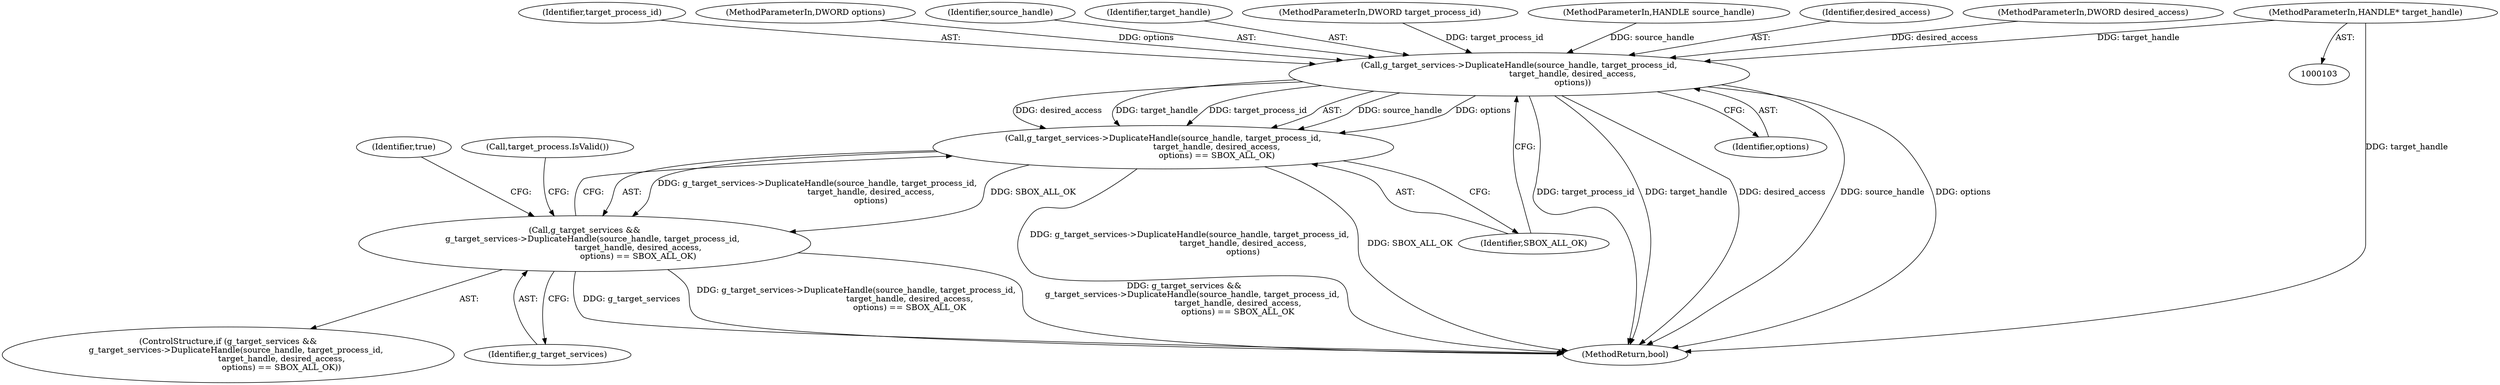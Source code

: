 digraph "0_Chrome_cd0bd79d6ebdb72183e6f0833673464cc10b3600_29@pointer" {
"1000106" [label="(MethodParameterIn,HANDLE* target_handle)"];
"1000115" [label="(Call,g_target_services->DuplicateHandle(source_handle, target_process_id,\n                                         target_handle, desired_access,\n                                         options))"];
"1000114" [label="(Call,g_target_services->DuplicateHandle(source_handle, target_process_id,\n                                         target_handle, desired_access,\n                                         options) == SBOX_ALL_OK)"];
"1000112" [label="(Call,g_target_services &&\n      g_target_services->DuplicateHandle(source_handle, target_process_id,\n                                         target_handle, desired_access,\n                                         options) == SBOX_ALL_OK)"];
"1000113" [label="(Identifier,g_target_services)"];
"1000121" [label="(Identifier,SBOX_ALL_OK)"];
"1000117" [label="(Identifier,target_process_id)"];
"1000111" [label="(ControlStructure,if (g_target_services &&\n      g_target_services->DuplicateHandle(source_handle, target_process_id,\n                                         target_handle, desired_access,\n                                         options) == SBOX_ALL_OK))"];
"1000108" [label="(MethodParameterIn,DWORD options)"];
"1000131" [label="(MethodReturn,bool)"];
"1000106" [label="(MethodParameterIn,HANDLE* target_handle)"];
"1000115" [label="(Call,g_target_services->DuplicateHandle(source_handle, target_process_id,\n                                         target_handle, desired_access,\n                                         options))"];
"1000120" [label="(Identifier,options)"];
"1000116" [label="(Identifier,source_handle)"];
"1000124" [label="(Identifier,true)"];
"1000118" [label="(Identifier,target_handle)"];
"1000127" [label="(Call,target_process.IsValid())"];
"1000105" [label="(MethodParameterIn,DWORD target_process_id)"];
"1000104" [label="(MethodParameterIn,HANDLE source_handle)"];
"1000119" [label="(Identifier,desired_access)"];
"1000107" [label="(MethodParameterIn,DWORD desired_access)"];
"1000112" [label="(Call,g_target_services &&\n      g_target_services->DuplicateHandle(source_handle, target_process_id,\n                                         target_handle, desired_access,\n                                         options) == SBOX_ALL_OK)"];
"1000114" [label="(Call,g_target_services->DuplicateHandle(source_handle, target_process_id,\n                                         target_handle, desired_access,\n                                         options) == SBOX_ALL_OK)"];
"1000106" -> "1000103"  [label="AST: "];
"1000106" -> "1000131"  [label="DDG: target_handle"];
"1000106" -> "1000115"  [label="DDG: target_handle"];
"1000115" -> "1000114"  [label="AST: "];
"1000115" -> "1000120"  [label="CFG: "];
"1000116" -> "1000115"  [label="AST: "];
"1000117" -> "1000115"  [label="AST: "];
"1000118" -> "1000115"  [label="AST: "];
"1000119" -> "1000115"  [label="AST: "];
"1000120" -> "1000115"  [label="AST: "];
"1000121" -> "1000115"  [label="CFG: "];
"1000115" -> "1000131"  [label="DDG: target_process_id"];
"1000115" -> "1000131"  [label="DDG: target_handle"];
"1000115" -> "1000131"  [label="DDG: desired_access"];
"1000115" -> "1000131"  [label="DDG: source_handle"];
"1000115" -> "1000131"  [label="DDG: options"];
"1000115" -> "1000114"  [label="DDG: source_handle"];
"1000115" -> "1000114"  [label="DDG: options"];
"1000115" -> "1000114"  [label="DDG: desired_access"];
"1000115" -> "1000114"  [label="DDG: target_handle"];
"1000115" -> "1000114"  [label="DDG: target_process_id"];
"1000104" -> "1000115"  [label="DDG: source_handle"];
"1000105" -> "1000115"  [label="DDG: target_process_id"];
"1000107" -> "1000115"  [label="DDG: desired_access"];
"1000108" -> "1000115"  [label="DDG: options"];
"1000114" -> "1000112"  [label="AST: "];
"1000114" -> "1000121"  [label="CFG: "];
"1000121" -> "1000114"  [label="AST: "];
"1000112" -> "1000114"  [label="CFG: "];
"1000114" -> "1000131"  [label="DDG: g_target_services->DuplicateHandle(source_handle, target_process_id,\n                                         target_handle, desired_access,\n                                         options)"];
"1000114" -> "1000131"  [label="DDG: SBOX_ALL_OK"];
"1000114" -> "1000112"  [label="DDG: g_target_services->DuplicateHandle(source_handle, target_process_id,\n                                         target_handle, desired_access,\n                                         options)"];
"1000114" -> "1000112"  [label="DDG: SBOX_ALL_OK"];
"1000112" -> "1000111"  [label="AST: "];
"1000112" -> "1000113"  [label="CFG: "];
"1000113" -> "1000112"  [label="AST: "];
"1000124" -> "1000112"  [label="CFG: "];
"1000127" -> "1000112"  [label="CFG: "];
"1000112" -> "1000131"  [label="DDG: g_target_services->DuplicateHandle(source_handle, target_process_id,\n                                         target_handle, desired_access,\n                                         options) == SBOX_ALL_OK"];
"1000112" -> "1000131"  [label="DDG: g_target_services &&\n      g_target_services->DuplicateHandle(source_handle, target_process_id,\n                                         target_handle, desired_access,\n                                         options) == SBOX_ALL_OK"];
"1000112" -> "1000131"  [label="DDG: g_target_services"];
}
